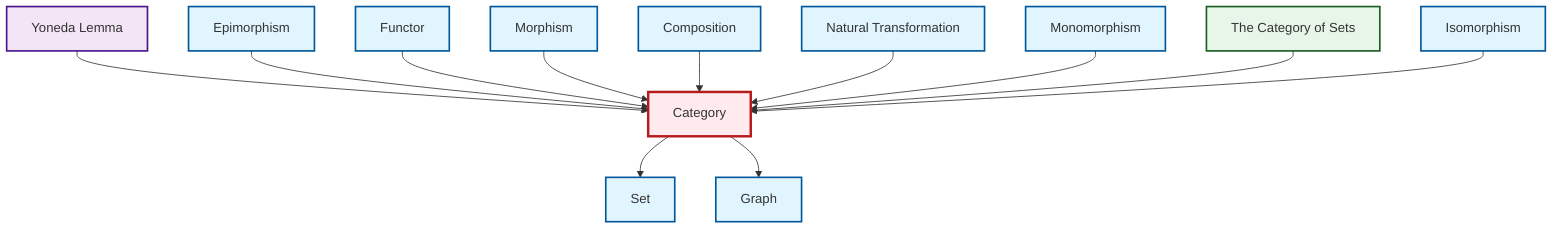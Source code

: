 graph TD
    classDef definition fill:#e1f5fe,stroke:#01579b,stroke-width:2px
    classDef theorem fill:#f3e5f5,stroke:#4a148c,stroke-width:2px
    classDef axiom fill:#fff3e0,stroke:#e65100,stroke-width:2px
    classDef example fill:#e8f5e9,stroke:#1b5e20,stroke-width:2px
    classDef current fill:#ffebee,stroke:#b71c1c,stroke-width:3px
    def-composition["Composition"]:::definition
    def-set["Set"]:::definition
    def-isomorphism["Isomorphism"]:::definition
    def-graph["Graph"]:::definition
    def-morphism["Morphism"]:::definition
    def-category["Category"]:::definition
    def-natural-transformation["Natural Transformation"]:::definition
    def-monomorphism["Monomorphism"]:::definition
    def-epimorphism["Epimorphism"]:::definition
    ex-set-category["The Category of Sets"]:::example
    thm-yoneda["Yoneda Lemma"]:::theorem
    def-functor["Functor"]:::definition
    thm-yoneda --> def-category
    def-epimorphism --> def-category
    def-functor --> def-category
    def-morphism --> def-category
    def-category --> def-set
    def-composition --> def-category
    def-natural-transformation --> def-category
    def-monomorphism --> def-category
    ex-set-category --> def-category
    def-category --> def-graph
    def-isomorphism --> def-category
    class def-category current